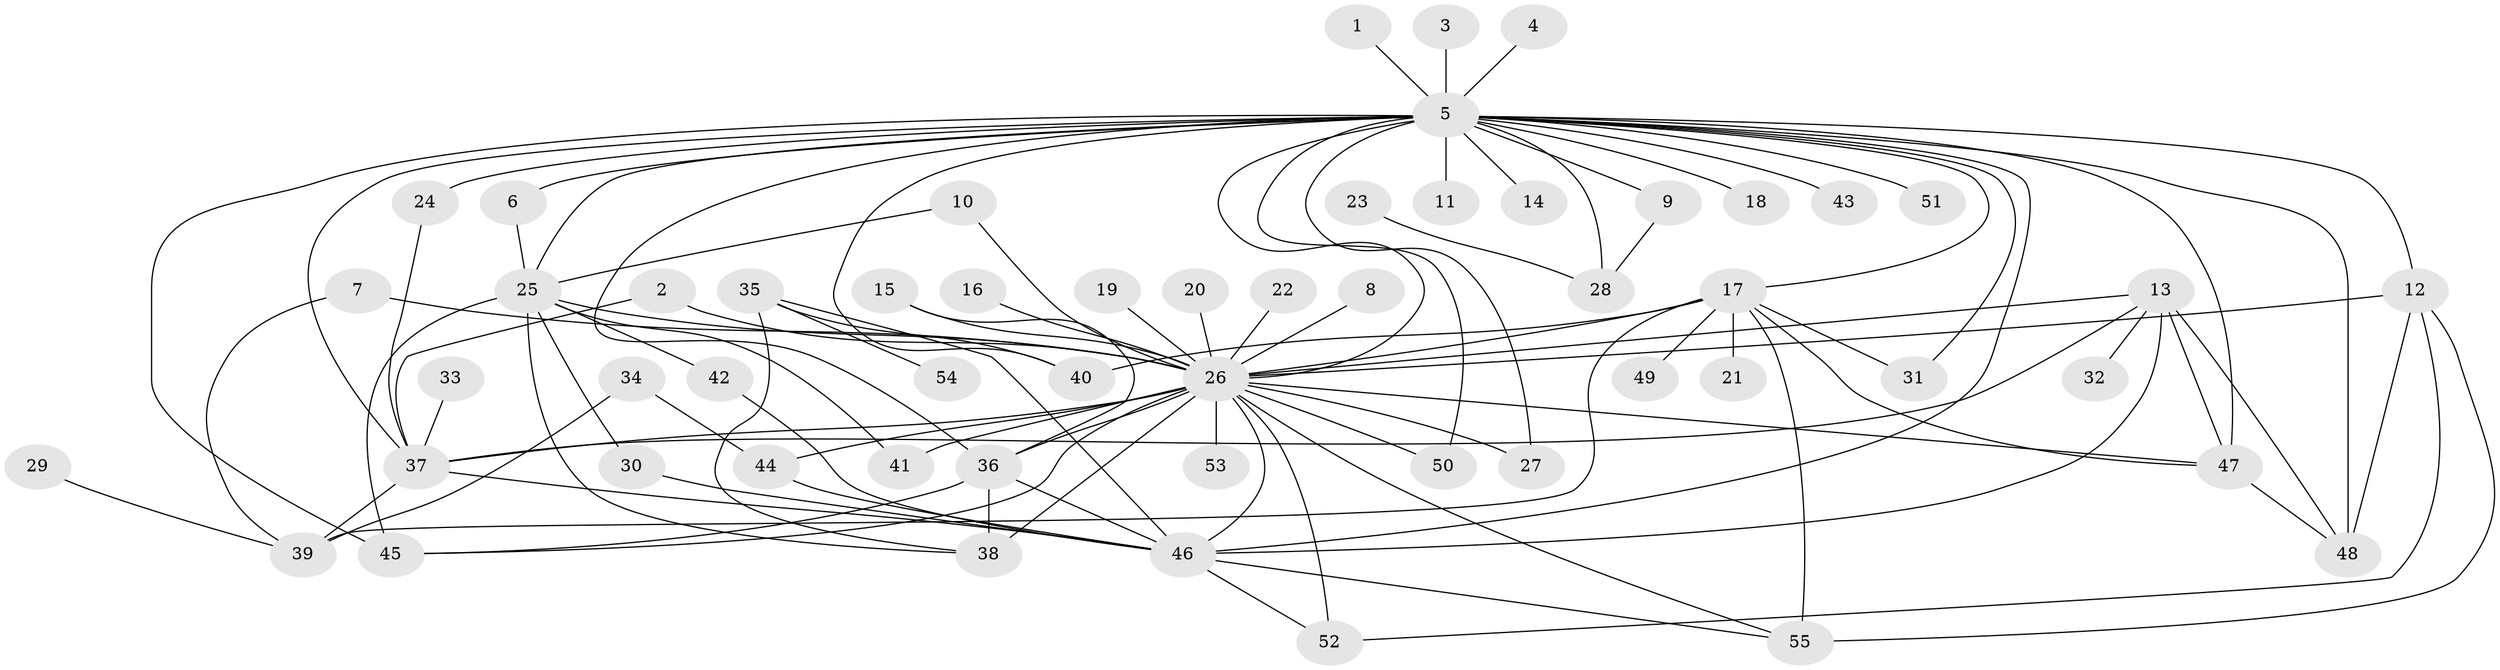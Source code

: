 // original degree distribution, {37: 0.007352941176470588, 10: 0.022058823529411766, 34: 0.007352941176470588, 5: 0.03676470588235294, 2: 0.29411764705882354, 12: 0.014705882352941176, 3: 0.11029411764705882, 4: 0.0661764705882353, 6: 0.022058823529411766, 1: 0.40441176470588236, 7: 0.014705882352941176}
// Generated by graph-tools (version 1.1) at 2025/36/03/04/25 23:36:57]
// undirected, 55 vertices, 99 edges
graph export_dot {
  node [color=gray90,style=filled];
  1;
  2;
  3;
  4;
  5;
  6;
  7;
  8;
  9;
  10;
  11;
  12;
  13;
  14;
  15;
  16;
  17;
  18;
  19;
  20;
  21;
  22;
  23;
  24;
  25;
  26;
  27;
  28;
  29;
  30;
  31;
  32;
  33;
  34;
  35;
  36;
  37;
  38;
  39;
  40;
  41;
  42;
  43;
  44;
  45;
  46;
  47;
  48;
  49;
  50;
  51;
  52;
  53;
  54;
  55;
  1 -- 5 [weight=1.0];
  2 -- 26 [weight=1.0];
  2 -- 37 [weight=1.0];
  3 -- 5 [weight=1.0];
  4 -- 5 [weight=1.0];
  5 -- 6 [weight=1.0];
  5 -- 9 [weight=1.0];
  5 -- 11 [weight=1.0];
  5 -- 12 [weight=1.0];
  5 -- 14 [weight=1.0];
  5 -- 17 [weight=1.0];
  5 -- 18 [weight=1.0];
  5 -- 24 [weight=1.0];
  5 -- 25 [weight=1.0];
  5 -- 26 [weight=1.0];
  5 -- 27 [weight=1.0];
  5 -- 28 [weight=1.0];
  5 -- 31 [weight=1.0];
  5 -- 36 [weight=1.0];
  5 -- 37 [weight=1.0];
  5 -- 40 [weight=1.0];
  5 -- 43 [weight=1.0];
  5 -- 45 [weight=3.0];
  5 -- 46 [weight=1.0];
  5 -- 47 [weight=1.0];
  5 -- 48 [weight=1.0];
  5 -- 50 [weight=1.0];
  5 -- 51 [weight=1.0];
  6 -- 25 [weight=1.0];
  7 -- 26 [weight=1.0];
  7 -- 39 [weight=1.0];
  8 -- 26 [weight=1.0];
  9 -- 28 [weight=1.0];
  10 -- 25 [weight=1.0];
  10 -- 26 [weight=1.0];
  12 -- 26 [weight=2.0];
  12 -- 48 [weight=2.0];
  12 -- 52 [weight=1.0];
  12 -- 55 [weight=2.0];
  13 -- 26 [weight=1.0];
  13 -- 32 [weight=1.0];
  13 -- 37 [weight=1.0];
  13 -- 46 [weight=1.0];
  13 -- 47 [weight=1.0];
  13 -- 48 [weight=1.0];
  15 -- 26 [weight=1.0];
  15 -- 36 [weight=1.0];
  16 -- 26 [weight=1.0];
  17 -- 21 [weight=1.0];
  17 -- 26 [weight=1.0];
  17 -- 31 [weight=1.0];
  17 -- 39 [weight=1.0];
  17 -- 40 [weight=1.0];
  17 -- 47 [weight=1.0];
  17 -- 49 [weight=1.0];
  17 -- 55 [weight=1.0];
  19 -- 26 [weight=1.0];
  20 -- 26 [weight=1.0];
  22 -- 26 [weight=1.0];
  23 -- 28 [weight=1.0];
  24 -- 37 [weight=1.0];
  25 -- 26 [weight=1.0];
  25 -- 30 [weight=1.0];
  25 -- 38 [weight=1.0];
  25 -- 41 [weight=1.0];
  25 -- 42 [weight=1.0];
  25 -- 45 [weight=2.0];
  26 -- 27 [weight=1.0];
  26 -- 36 [weight=3.0];
  26 -- 37 [weight=1.0];
  26 -- 38 [weight=2.0];
  26 -- 41 [weight=1.0];
  26 -- 44 [weight=1.0];
  26 -- 45 [weight=2.0];
  26 -- 46 [weight=1.0];
  26 -- 47 [weight=1.0];
  26 -- 50 [weight=1.0];
  26 -- 52 [weight=2.0];
  26 -- 53 [weight=1.0];
  26 -- 55 [weight=1.0];
  29 -- 39 [weight=1.0];
  30 -- 46 [weight=1.0];
  33 -- 37 [weight=1.0];
  34 -- 39 [weight=2.0];
  34 -- 44 [weight=1.0];
  35 -- 38 [weight=1.0];
  35 -- 40 [weight=1.0];
  35 -- 46 [weight=1.0];
  35 -- 54 [weight=1.0];
  36 -- 38 [weight=1.0];
  36 -- 45 [weight=1.0];
  36 -- 46 [weight=1.0];
  37 -- 39 [weight=1.0];
  37 -- 46 [weight=1.0];
  42 -- 46 [weight=1.0];
  44 -- 46 [weight=1.0];
  46 -- 52 [weight=2.0];
  46 -- 55 [weight=1.0];
  47 -- 48 [weight=1.0];
}
